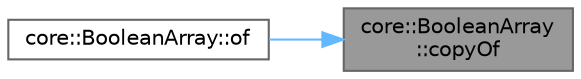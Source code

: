 digraph "core::BooleanArray::copyOf"
{
 // INTERACTIVE_SVG=YES
 // LATEX_PDF_SIZE
  bgcolor="transparent";
  edge [fontname=Helvetica,fontsize=10,labelfontname=Helvetica,labelfontsize=10];
  node [fontname=Helvetica,fontsize=10,shape=box,height=0.2,width=0.4];
  rankdir="RL";
  Node1 [id="Node000001",label="core::BooleanArray\l::copyOf",height=0.2,width=0.4,color="gray40", fillcolor="grey60", style="filled", fontcolor="black",tooltip="Obtain newly created BooleanArray instance with primitive bool array, such as gbool[]."];
  Node1 -> Node2 [id="edge1_Node000001_Node000002",dir="back",color="steelblue1",style="solid",tooltip=" "];
  Node2 [id="Node000002",label="core::BooleanArray::of",height=0.2,width=0.4,color="grey40", fillcolor="white", style="filled",URL="$da/d74/a00099.html#af9736b6e403805295f94d68de753118b",tooltip="Obtain newly created BooleanArray instance with given bools values or code points."];
}
